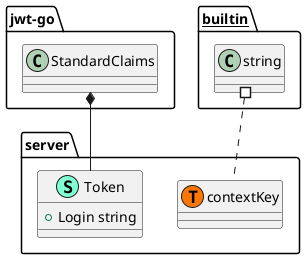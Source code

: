 @startuml
namespace server {
    class Token << (S,Aquamarine) >> {
        + Login string

    }
    class server.contextKey << (T, #FF7700) >>  {
    }
}
"jwt-go.StandardClaims" *-- "server.Token"


"__builtin__.string" #.. "server.contextKey"
@enduml
